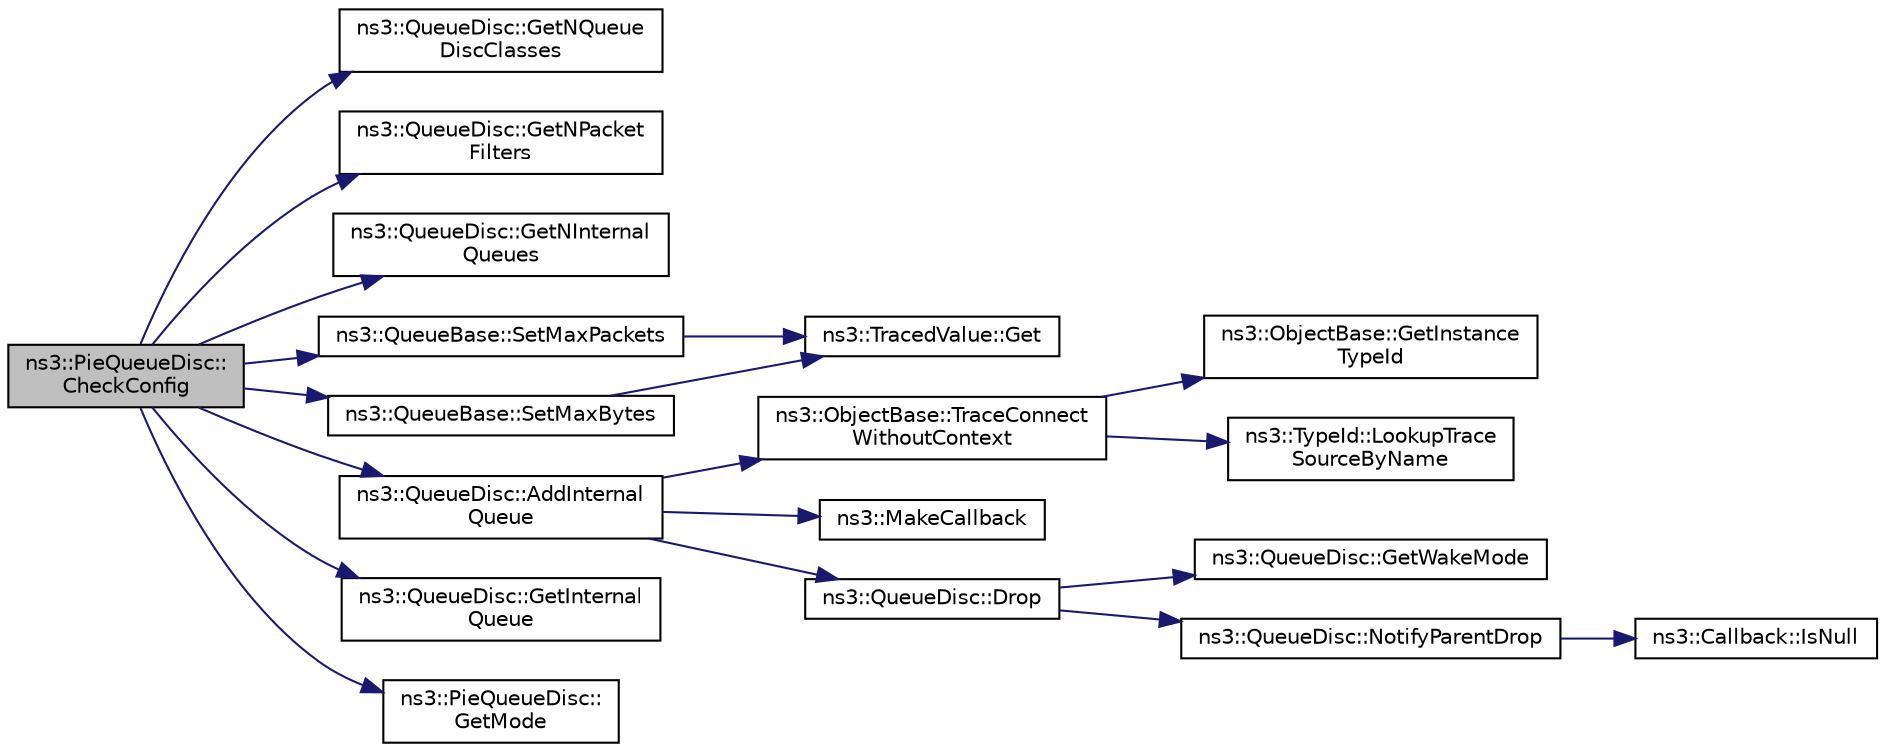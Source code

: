 digraph "ns3::PieQueueDisc::CheckConfig"
{
  edge [fontname="Helvetica",fontsize="10",labelfontname="Helvetica",labelfontsize="10"];
  node [fontname="Helvetica",fontsize="10",shape=record];
  rankdir="LR";
  Node1 [label="ns3::PieQueueDisc::\lCheckConfig",height=0.2,width=0.4,color="black", fillcolor="grey75", style="filled", fontcolor="black"];
  Node1 -> Node2 [color="midnightblue",fontsize="10",style="solid"];
  Node2 [label="ns3::QueueDisc::GetNQueue\lDiscClasses",height=0.2,width=0.4,color="black", fillcolor="white", style="filled",URL="$d0/d7b/classns3_1_1QueueDisc.html#a8165c6afde992b073bc4d3bb283ed138",tooltip="Get the number of queue disc classes. "];
  Node1 -> Node3 [color="midnightblue",fontsize="10",style="solid"];
  Node3 [label="ns3::QueueDisc::GetNPacket\lFilters",height=0.2,width=0.4,color="black", fillcolor="white", style="filled",URL="$d0/d7b/classns3_1_1QueueDisc.html#aff24dd5be3fe3aa46b88c00659e09b23",tooltip="Get the number of packet filters. "];
  Node1 -> Node4 [color="midnightblue",fontsize="10",style="solid"];
  Node4 [label="ns3::QueueDisc::GetNInternal\lQueues",height=0.2,width=0.4,color="black", fillcolor="white", style="filled",URL="$d0/d7b/classns3_1_1QueueDisc.html#a98e658dc1b0b32104ffc9e07afd205c6",tooltip="Get the number of internal queues. "];
  Node1 -> Node5 [color="midnightblue",fontsize="10",style="solid"];
  Node5 [label="ns3::QueueBase::SetMaxPackets",height=0.2,width=0.4,color="black", fillcolor="white", style="filled",URL="$df/dbd/classns3_1_1QueueBase.html#a5e7bd286a0c1008f4c65ab3c9a48abd9",tooltip="Set the maximum amount of packets that can be stored in this queue. "];
  Node5 -> Node6 [color="midnightblue",fontsize="10",style="solid"];
  Node6 [label="ns3::TracedValue::Get",height=0.2,width=0.4,color="black", fillcolor="white", style="filled",URL="$df/d97/classns3_1_1TracedValue.html#a10fddd1de961ac65acfbeb440a1e8551"];
  Node1 -> Node7 [color="midnightblue",fontsize="10",style="solid"];
  Node7 [label="ns3::QueueBase::SetMaxBytes",height=0.2,width=0.4,color="black", fillcolor="white", style="filled",URL="$df/dbd/classns3_1_1QueueBase.html#a65f35ec9f4405292011a57cc6d2f59f9",tooltip="Set the maximum amount of bytes that can be stored in this queue. "];
  Node7 -> Node6 [color="midnightblue",fontsize="10",style="solid"];
  Node1 -> Node8 [color="midnightblue",fontsize="10",style="solid"];
  Node8 [label="ns3::QueueDisc::AddInternal\lQueue",height=0.2,width=0.4,color="black", fillcolor="white", style="filled",URL="$d0/d7b/classns3_1_1QueueDisc.html#a0599223e2a3976ef042a56c2923a2b61",tooltip="Add an internal queue to the tail of the list of queues. "];
  Node8 -> Node9 [color="midnightblue",fontsize="10",style="solid"];
  Node9 [label="ns3::ObjectBase::TraceConnect\lWithoutContext",height=0.2,width=0.4,color="black", fillcolor="white", style="filled",URL="$d2/dac/classns3_1_1ObjectBase.html#a1be45f6fd561e75dcac9dfa81b2b81e4"];
  Node9 -> Node10 [color="midnightblue",fontsize="10",style="solid"];
  Node10 [label="ns3::ObjectBase::GetInstance\lTypeId",height=0.2,width=0.4,color="black", fillcolor="white", style="filled",URL="$d2/dac/classns3_1_1ObjectBase.html#abe5b43a6f5b99a92a4c3122db31f06fb"];
  Node9 -> Node11 [color="midnightblue",fontsize="10",style="solid"];
  Node11 [label="ns3::TypeId::LookupTrace\lSourceByName",height=0.2,width=0.4,color="black", fillcolor="white", style="filled",URL="$d6/d11/classns3_1_1TypeId.html#a9b846d40a381142dc29f4dcd9b905c7f"];
  Node8 -> Node12 [color="midnightblue",fontsize="10",style="solid"];
  Node12 [label="ns3::MakeCallback",height=0.2,width=0.4,color="black", fillcolor="white", style="filled",URL="$dd/de0/group__makecallbackmemptr.html#ga9376283685aa99d204048d6a4b7610a4"];
  Node8 -> Node13 [color="midnightblue",fontsize="10",style="solid"];
  Node13 [label="ns3::QueueDisc::Drop",height=0.2,width=0.4,color="black", fillcolor="white", style="filled",URL="$d0/d7b/classns3_1_1QueueDisc.html#a4e8bbd3afbd927df3342dd015f30b08c",tooltip="Drop a packet. "];
  Node13 -> Node14 [color="midnightblue",fontsize="10",style="solid"];
  Node14 [label="ns3::QueueDisc::GetWakeMode",height=0.2,width=0.4,color="black", fillcolor="white", style="filled",URL="$d0/d7b/classns3_1_1QueueDisc.html#a51a079153b474eec1bad9abe715d9510"];
  Node13 -> Node15 [color="midnightblue",fontsize="10",style="solid"];
  Node15 [label="ns3::QueueDisc::NotifyParentDrop",height=0.2,width=0.4,color="black", fillcolor="white", style="filled",URL="$d0/d7b/classns3_1_1QueueDisc.html#aee0b845da519a8121dbe5a397ed63b54",tooltip="Notify the parent queue disc of a packet drop. "];
  Node15 -> Node16 [color="midnightblue",fontsize="10",style="solid"];
  Node16 [label="ns3::Callback::IsNull",height=0.2,width=0.4,color="black", fillcolor="white", style="filled",URL="$d1/d48/classns3_1_1Callback.html#aa8e27826badbf37f84763f36f70d9b54"];
  Node1 -> Node17 [color="midnightblue",fontsize="10",style="solid"];
  Node17 [label="ns3::QueueDisc::GetInternal\lQueue",height=0.2,width=0.4,color="black", fillcolor="white", style="filled",URL="$d0/d7b/classns3_1_1QueueDisc.html#adf09b498c07c5677c26ea4b8309def74",tooltip="Get the i-th internal queue. "];
  Node1 -> Node18 [color="midnightblue",fontsize="10",style="solid"];
  Node18 [label="ns3::PieQueueDisc::\lGetMode",height=0.2,width=0.4,color="black", fillcolor="white", style="filled",URL="$da/d04/classns3_1_1PieQueueDisc.html#a13bb54f830216e6d8e114abe3b4b04be",tooltip="Get the operating mode of this queue disc. "];
}
